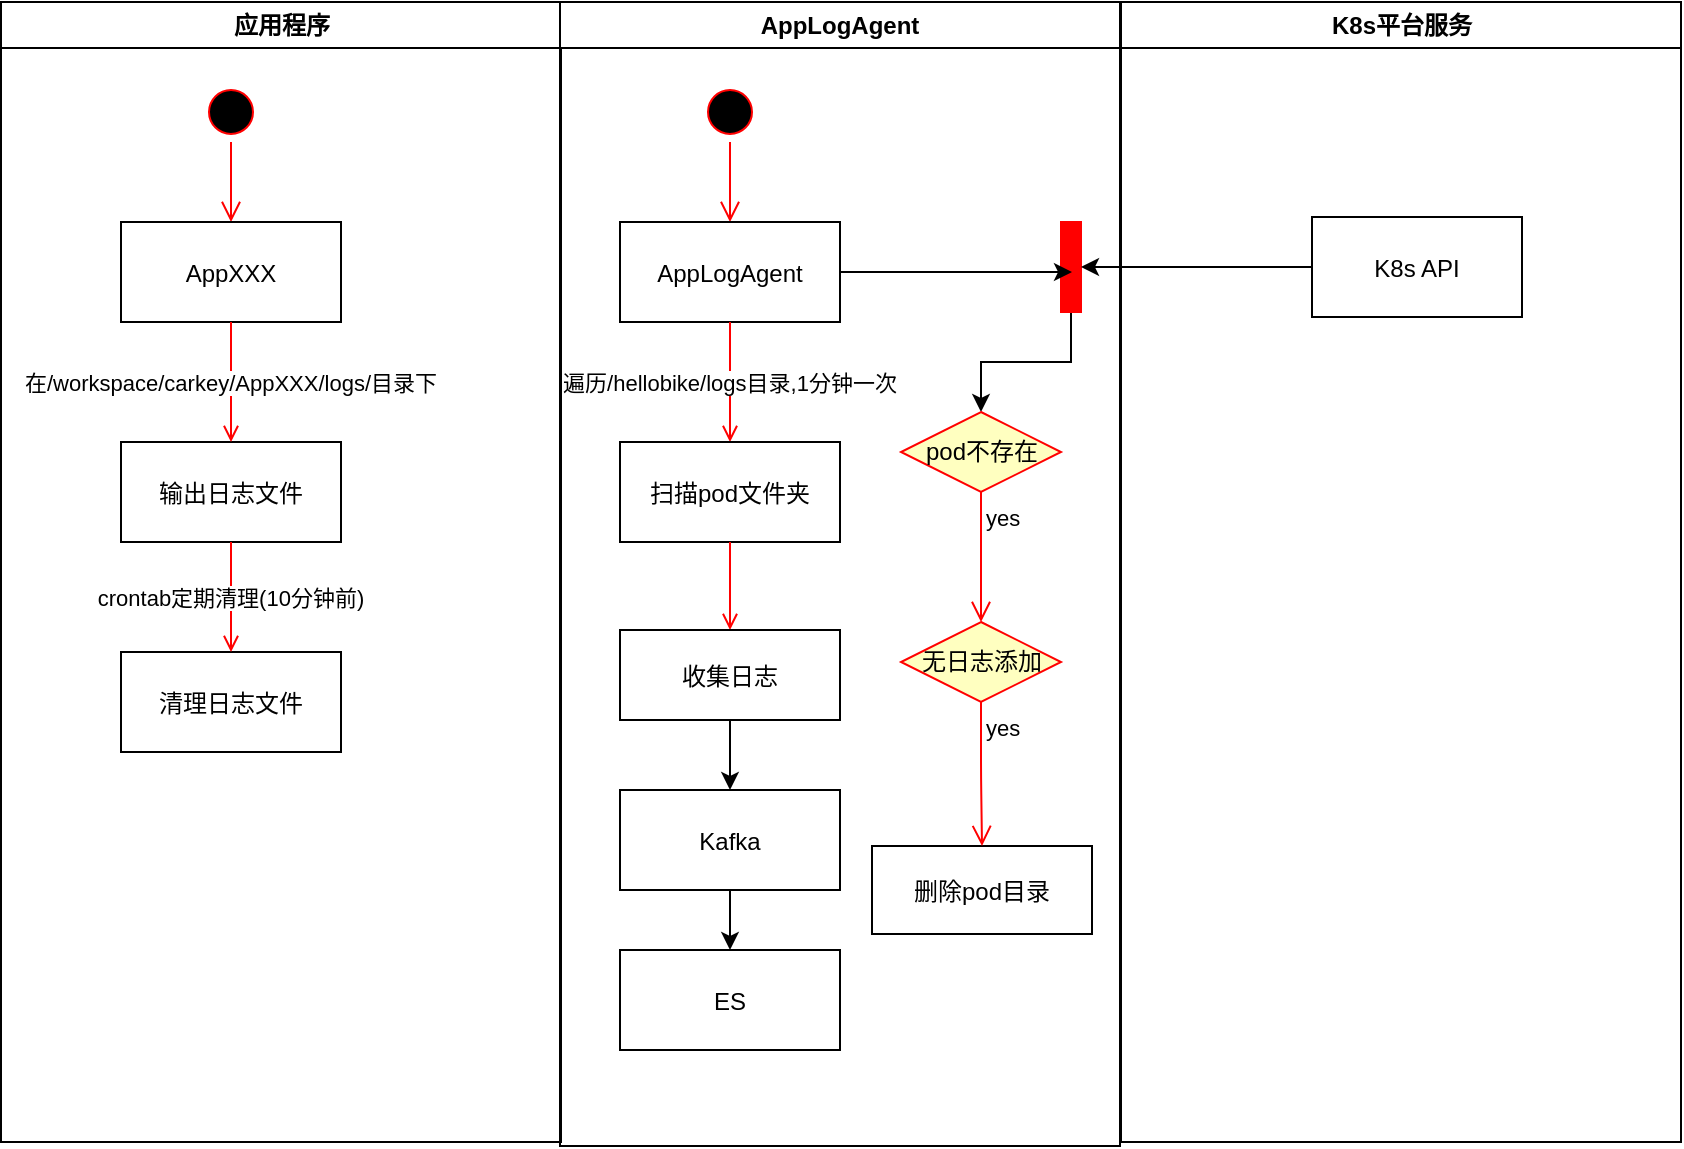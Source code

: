 <mxfile version="12.1.0" type="github" pages="1"><diagram name="Page-1" id="e7e014a7-5840-1c2e-5031-d8a46d1fe8dd"><mxGraphModel dx="888" dy="642" grid="1" gridSize="10" guides="1" tooltips="1" connect="1" arrows="1" fold="1" page="1" pageScale="1" pageWidth="1169" pageHeight="826" background="#ffffff" math="0" shadow="0"><root><mxCell id="0"/><mxCell id="1" parent="0"/><mxCell id="2" value="应用程序" style="swimlane;whiteSpace=wrap" parent="1" vertex="1"><mxGeometry x="164.5" y="128" width="280" height="570" as="geometry"/></mxCell><mxCell id="5" value="" style="ellipse;shape=startState;fillColor=#000000;strokeColor=#ff0000;" parent="2" vertex="1"><mxGeometry x="100" y="40" width="30" height="30" as="geometry"/></mxCell><mxCell id="6" value="" style="edgeStyle=elbowEdgeStyle;elbow=horizontal;verticalAlign=bottom;endArrow=open;endSize=8;strokeColor=#FF0000;endFill=1;rounded=0" parent="2" source="5" target="7" edge="1"><mxGeometry x="100" y="40" as="geometry"><mxPoint x="115" y="110" as="targetPoint"/></mxGeometry></mxCell><mxCell id="7" value="AppXXX" style="" parent="2" vertex="1"><mxGeometry x="60" y="110" width="110" height="50" as="geometry"/></mxCell><mxCell id="8" value="输出日志文件" style="" parent="2" vertex="1"><mxGeometry x="60" y="220" width="110" height="50" as="geometry"/></mxCell><mxCell id="9" value="在/workspace/carkey/AppXXX/logs/目录下" style="endArrow=open;strokeColor=#FF0000;endFill=1;rounded=0" parent="2" source="7" target="8" edge="1"><mxGeometry relative="1" as="geometry"/></mxCell><mxCell id="10" value="清理日志文件" style="" parent="2" vertex="1"><mxGeometry x="60" y="325" width="110" height="50" as="geometry"/></mxCell><mxCell id="11" value="crontab定期清理(10分钟前)" style="endArrow=open;strokeColor=#FF0000;endFill=1;rounded=0" parent="2" source="8" target="10" edge="1"><mxGeometry relative="1" as="geometry"/></mxCell><mxCell id="4" value="K8s平台服务" style="swimlane;whiteSpace=wrap" parent="1" vertex="1"><mxGeometry x="724.5" y="128" width="280" height="570" as="geometry"/></mxCell><mxCell id="33" value="K8s API" style="" parent="4" vertex="1"><mxGeometry x="95.5" y="107.5" width="105" height="50" as="geometry"/></mxCell><mxCell id="Y_Bpxv7J-VcT1ZxuMZ-r-58" value="AppLogAgent" style="swimlane;whiteSpace=wrap" vertex="1" parent="1"><mxGeometry x="444" y="128" width="280" height="572" as="geometry"/></mxCell><mxCell id="Y_Bpxv7J-VcT1ZxuMZ-r-60" value="" style="ellipse;shape=startState;fillColor=#000000;strokeColor=#ff0000;" vertex="1" parent="Y_Bpxv7J-VcT1ZxuMZ-r-58"><mxGeometry x="70" y="40" width="30" height="30" as="geometry"/></mxCell><mxCell id="Y_Bpxv7J-VcT1ZxuMZ-r-61" value="" style="edgeStyle=elbowEdgeStyle;elbow=horizontal;verticalAlign=bottom;endArrow=open;endSize=8;strokeColor=#FF0000;endFill=1;rounded=0" edge="1" source="Y_Bpxv7J-VcT1ZxuMZ-r-60" target="Y_Bpxv7J-VcT1ZxuMZ-r-62" parent="Y_Bpxv7J-VcT1ZxuMZ-r-58"><mxGeometry x="50" y="20" as="geometry"><mxPoint x="65" y="90" as="targetPoint"/></mxGeometry></mxCell><mxCell id="Y_Bpxv7J-VcT1ZxuMZ-r-62" value="AppLogAgent" style="" vertex="1" parent="Y_Bpxv7J-VcT1ZxuMZ-r-58"><mxGeometry x="30" y="110" width="110" height="50" as="geometry"/></mxCell><mxCell id="Y_Bpxv7J-VcT1ZxuMZ-r-63" value="遍历/hellobike/logs目录,1分钟一次" style="endArrow=open;strokeColor=#FF0000;endFill=1;rounded=0" edge="1" source="Y_Bpxv7J-VcT1ZxuMZ-r-62" target="Y_Bpxv7J-VcT1ZxuMZ-r-64" parent="Y_Bpxv7J-VcT1ZxuMZ-r-58"><mxGeometry relative="1" as="geometry"/></mxCell><mxCell id="Y_Bpxv7J-VcT1ZxuMZ-r-64" value="扫描pod文件夹" style="" vertex="1" parent="Y_Bpxv7J-VcT1ZxuMZ-r-58"><mxGeometry x="30" y="220" width="110" height="50" as="geometry"/></mxCell><mxCell id="Y_Bpxv7J-VcT1ZxuMZ-r-65" value="" style="endArrow=open;strokeColor=#FF0000;endFill=1;rounded=0" edge="1" source="Y_Bpxv7J-VcT1ZxuMZ-r-64" target="Y_Bpxv7J-VcT1ZxuMZ-r-66" parent="Y_Bpxv7J-VcT1ZxuMZ-r-58"><mxGeometry relative="1" as="geometry"/></mxCell><mxCell id="Y_Bpxv7J-VcT1ZxuMZ-r-66" value="收集日志" style="" vertex="1" parent="Y_Bpxv7J-VcT1ZxuMZ-r-58"><mxGeometry x="30" y="314" width="110" height="45" as="geometry"/></mxCell><mxCell id="Y_Bpxv7J-VcT1ZxuMZ-r-67" value="" style="edgeStyle=orthogonalEdgeStyle;rounded=0;orthogonalLoop=1;jettySize=auto;html=1;" edge="1" source="Y_Bpxv7J-VcT1ZxuMZ-r-66" target="Y_Bpxv7J-VcT1ZxuMZ-r-68" parent="Y_Bpxv7J-VcT1ZxuMZ-r-58"><mxGeometry relative="1" as="geometry"/></mxCell><mxCell id="Y_Bpxv7J-VcT1ZxuMZ-r-68" value="Kafka" style="" vertex="1" parent="Y_Bpxv7J-VcT1ZxuMZ-r-58"><mxGeometry x="30" y="394" width="110" height="50" as="geometry"/></mxCell><mxCell id="Y_Bpxv7J-VcT1ZxuMZ-r-69" value="" style="edgeStyle=orthogonalEdgeStyle;rounded=0;orthogonalLoop=1;jettySize=auto;html=1;" edge="1" source="Y_Bpxv7J-VcT1ZxuMZ-r-68" target="Y_Bpxv7J-VcT1ZxuMZ-r-70" parent="Y_Bpxv7J-VcT1ZxuMZ-r-58"><mxGeometry relative="1" as="geometry"/></mxCell><mxCell id="Y_Bpxv7J-VcT1ZxuMZ-r-70" value="ES" style="" vertex="1" parent="Y_Bpxv7J-VcT1ZxuMZ-r-58"><mxGeometry x="30" y="474" width="110" height="50" as="geometry"/></mxCell><mxCell id="Y_Bpxv7J-VcT1ZxuMZ-r-79" style="edgeStyle=orthogonalEdgeStyle;rounded=0;orthogonalLoop=1;jettySize=auto;html=1;entryX=0.5;entryY=0;entryDx=0;entryDy=0;" edge="1" parent="Y_Bpxv7J-VcT1ZxuMZ-r-58" source="34" target="Y_Bpxv7J-VcT1ZxuMZ-r-73"><mxGeometry relative="1" as="geometry"/></mxCell><mxCell id="34" value="" style="whiteSpace=wrap;strokeColor=#FF0000;fillColor=#FF0000" parent="Y_Bpxv7J-VcT1ZxuMZ-r-58" vertex="1"><mxGeometry x="250.5" y="110" width="10" height="45" as="geometry"/></mxCell><mxCell id="30" value="删除pod目录" style="" parent="Y_Bpxv7J-VcT1ZxuMZ-r-58" vertex="1"><mxGeometry x="156" y="422" width="110" height="44" as="geometry"/></mxCell><mxCell id="Y_Bpxv7J-VcT1ZxuMZ-r-73" value="pod不存在" style="rhombus;whiteSpace=wrap;html=1;fillColor=#ffffc0;strokeColor=#ff0000;" vertex="1" parent="Y_Bpxv7J-VcT1ZxuMZ-r-58"><mxGeometry x="170.5" y="205" width="80" height="40" as="geometry"/></mxCell><mxCell id="Y_Bpxv7J-VcT1ZxuMZ-r-75" value="yes" style="edgeStyle=orthogonalEdgeStyle;html=1;align=left;verticalAlign=top;endArrow=open;endSize=8;strokeColor=#ff0000;entryX=0.5;entryY=0;entryDx=0;entryDy=0;" edge="1" source="Y_Bpxv7J-VcT1ZxuMZ-r-73" parent="Y_Bpxv7J-VcT1ZxuMZ-r-58" target="Y_Bpxv7J-VcT1ZxuMZ-r-76"><mxGeometry x="-1" relative="1" as="geometry"><mxPoint x="196" y="272" as="targetPoint"/></mxGeometry></mxCell><mxCell id="Y_Bpxv7J-VcT1ZxuMZ-r-76" value="无日志添加" style="rhombus;whiteSpace=wrap;html=1;fillColor=#ffffc0;strokeColor=#ff0000;" vertex="1" parent="Y_Bpxv7J-VcT1ZxuMZ-r-58"><mxGeometry x="170.5" y="310" width="80" height="40" as="geometry"/></mxCell><mxCell id="Y_Bpxv7J-VcT1ZxuMZ-r-78" value="yes" style="edgeStyle=orthogonalEdgeStyle;html=1;align=left;verticalAlign=top;endArrow=open;endSize=8;strokeColor=#ff0000;entryX=0.5;entryY=0;entryDx=0;entryDy=0;" edge="1" source="Y_Bpxv7J-VcT1ZxuMZ-r-76" parent="Y_Bpxv7J-VcT1ZxuMZ-r-58" target="30"><mxGeometry x="-1" relative="1" as="geometry"><mxPoint x="216" y="382" as="targetPoint"/></mxGeometry></mxCell><mxCell id="Y_Bpxv7J-VcT1ZxuMZ-r-71" style="edgeStyle=orthogonalEdgeStyle;rounded=0;orthogonalLoop=1;jettySize=auto;html=1;exitX=0;exitY=0.5;exitDx=0;exitDy=0;entryX=1;entryY=0.5;entryDx=0;entryDy=0;" edge="1" parent="1" source="33" target="34"><mxGeometry relative="1" as="geometry"/></mxCell><mxCell id="Y_Bpxv7J-VcT1ZxuMZ-r-72" style="edgeStyle=orthogonalEdgeStyle;rounded=0;orthogonalLoop=1;jettySize=auto;html=1;exitX=1;exitY=0.5;exitDx=0;exitDy=0;" edge="1" parent="1" source="Y_Bpxv7J-VcT1ZxuMZ-r-62"><mxGeometry relative="1" as="geometry"><mxPoint x="700" y="263" as="targetPoint"/></mxGeometry></mxCell></root></mxGraphModel></diagram></mxfile>